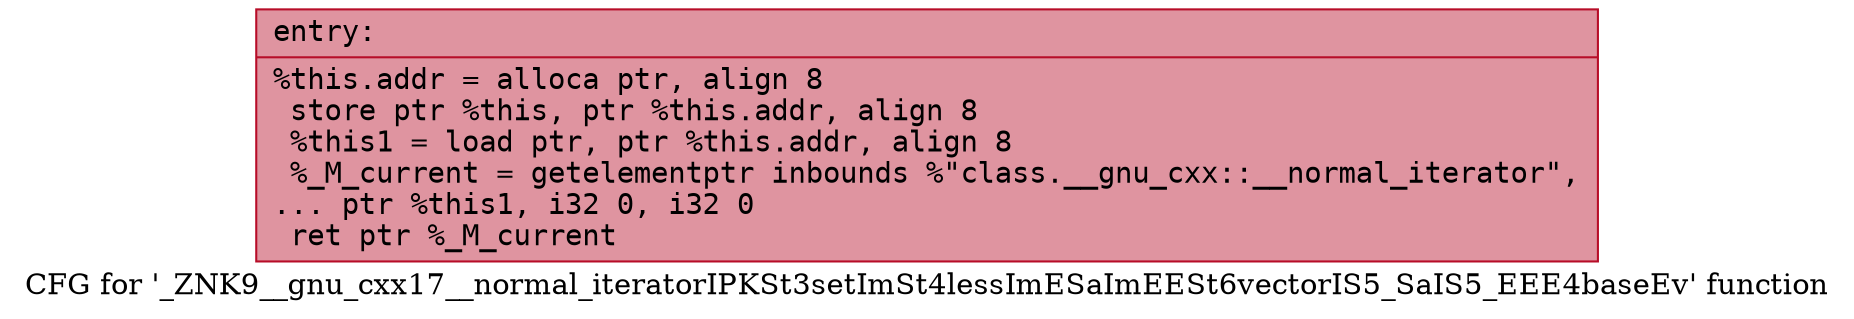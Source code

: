 digraph "CFG for '_ZNK9__gnu_cxx17__normal_iteratorIPKSt3setImSt4lessImESaImEESt6vectorIS5_SaIS5_EEE4baseEv' function" {
	label="CFG for '_ZNK9__gnu_cxx17__normal_iteratorIPKSt3setImSt4lessImESaImEESt6vectorIS5_SaIS5_EEE4baseEv' function";

	Node0x560dca15eb30 [shape=record,color="#b70d28ff", style=filled, fillcolor="#b70d2870" fontname="Courier",label="{entry:\l|  %this.addr = alloca ptr, align 8\l  store ptr %this, ptr %this.addr, align 8\l  %this1 = load ptr, ptr %this.addr, align 8\l  %_M_current = getelementptr inbounds %\"class.__gnu_cxx::__normal_iterator\",\l... ptr %this1, i32 0, i32 0\l  ret ptr %_M_current\l}"];
}
